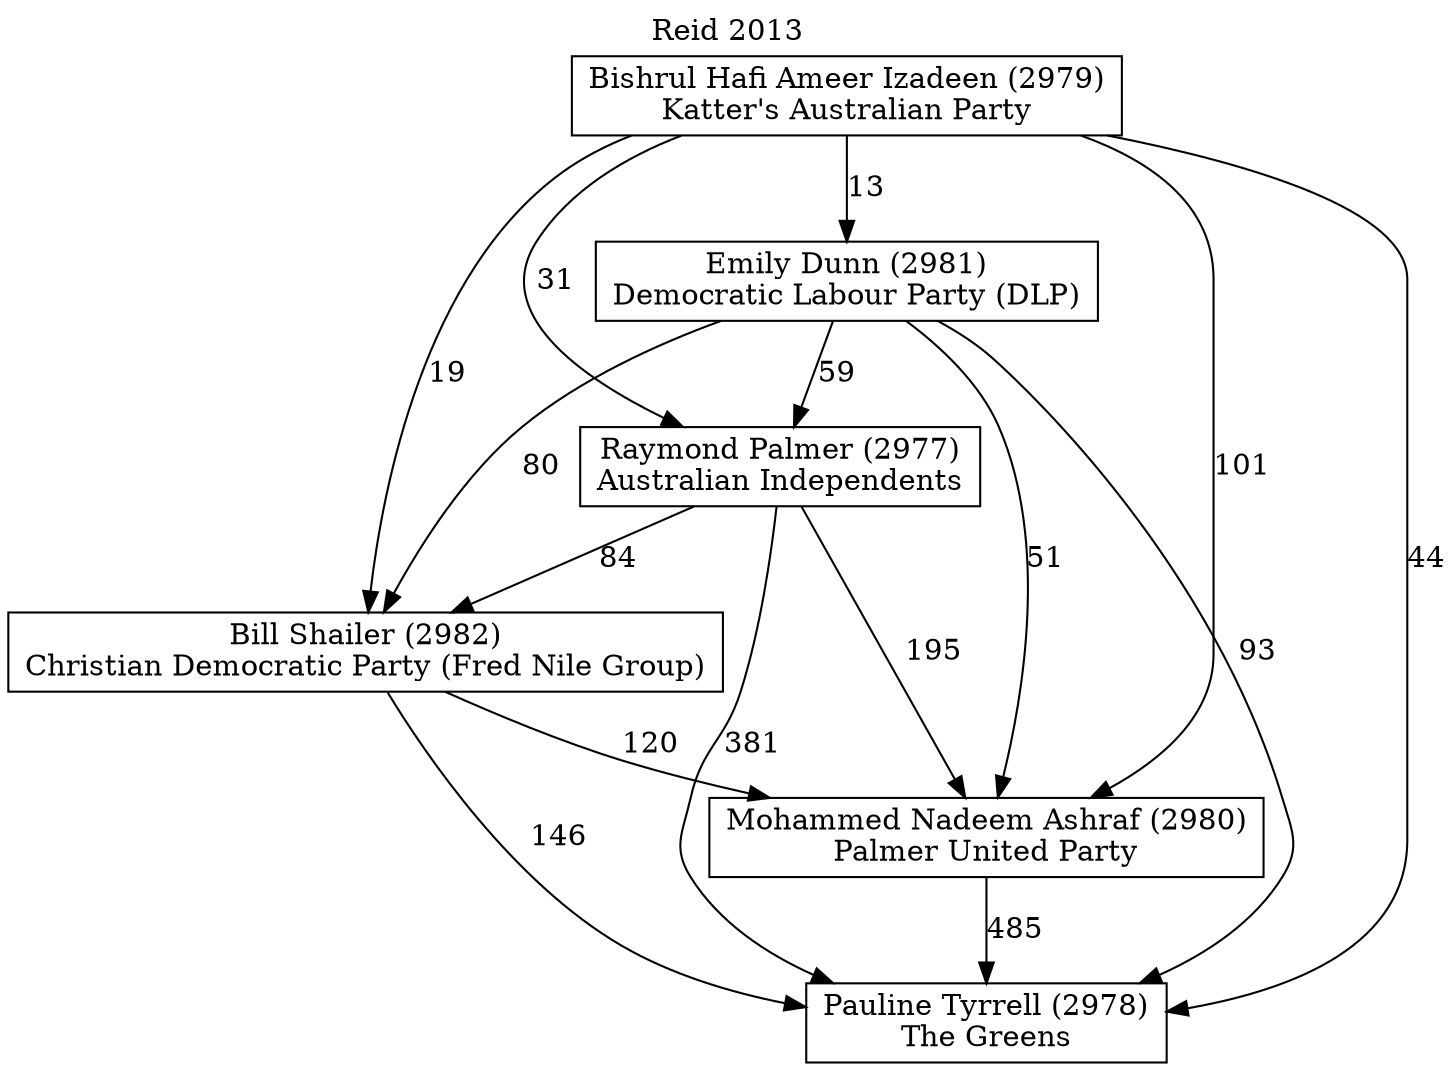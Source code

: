 // House preference flow
digraph "Pauline Tyrrell (2978)_Reid_2013" {
	graph [label="Reid 2013" labelloc=t mclimit=10]
	node [shape=box]
	"Bill Shailer (2982)" [label="Bill Shailer (2982)
Christian Democratic Party (Fred Nile Group)"]
	"Bishrul Hafi Ameer Izadeen (2979)" [label="Bishrul Hafi Ameer Izadeen (2979)
Katter's Australian Party"]
	"Emily Dunn (2981)" [label="Emily Dunn (2981)
Democratic Labour Party (DLP)"]
	"Mohammed Nadeem Ashraf (2980)" [label="Mohammed Nadeem Ashraf (2980)
Palmer United Party"]
	"Pauline Tyrrell (2978)" [label="Pauline Tyrrell (2978)
The Greens"]
	"Raymond Palmer (2977)" [label="Raymond Palmer (2977)
Australian Independents"]
	"Bill Shailer (2982)" -> "Mohammed Nadeem Ashraf (2980)" [label=120]
	"Bill Shailer (2982)" -> "Pauline Tyrrell (2978)" [label=146]
	"Bishrul Hafi Ameer Izadeen (2979)" -> "Bill Shailer (2982)" [label=19]
	"Bishrul Hafi Ameer Izadeen (2979)" -> "Emily Dunn (2981)" [label=13]
	"Bishrul Hafi Ameer Izadeen (2979)" -> "Mohammed Nadeem Ashraf (2980)" [label=101]
	"Bishrul Hafi Ameer Izadeen (2979)" -> "Pauline Tyrrell (2978)" [label=44]
	"Bishrul Hafi Ameer Izadeen (2979)" -> "Raymond Palmer (2977)" [label=31]
	"Emily Dunn (2981)" -> "Bill Shailer (2982)" [label=80]
	"Emily Dunn (2981)" -> "Mohammed Nadeem Ashraf (2980)" [label=51]
	"Emily Dunn (2981)" -> "Pauline Tyrrell (2978)" [label=93]
	"Emily Dunn (2981)" -> "Raymond Palmer (2977)" [label=59]
	"Mohammed Nadeem Ashraf (2980)" -> "Pauline Tyrrell (2978)" [label=485]
	"Raymond Palmer (2977)" -> "Bill Shailer (2982)" [label=84]
	"Raymond Palmer (2977)" -> "Mohammed Nadeem Ashraf (2980)" [label=195]
	"Raymond Palmer (2977)" -> "Pauline Tyrrell (2978)" [label=381]
}
